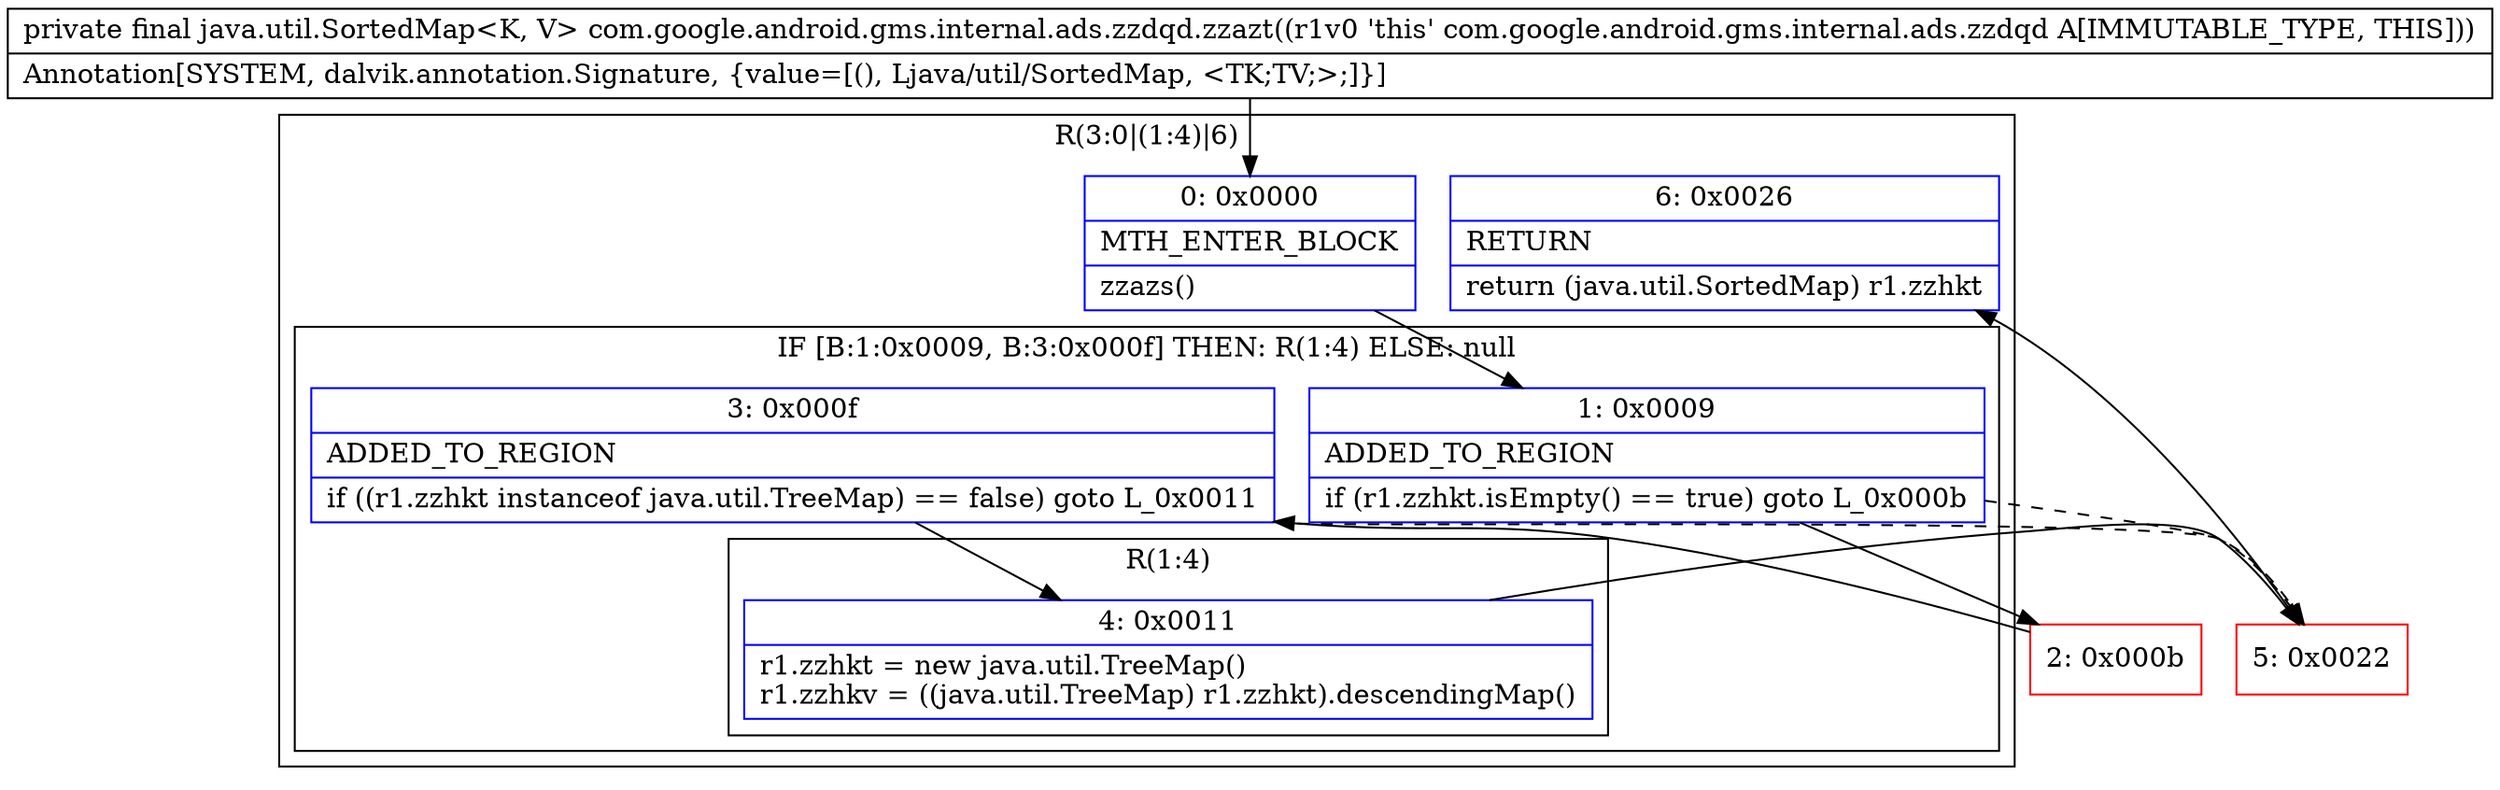 digraph "CFG forcom.google.android.gms.internal.ads.zzdqd.zzazt()Ljava\/util\/SortedMap;" {
subgraph cluster_Region_641919510 {
label = "R(3:0|(1:4)|6)";
node [shape=record,color=blue];
Node_0 [shape=record,label="{0\:\ 0x0000|MTH_ENTER_BLOCK\l|zzazs()\l}"];
subgraph cluster_IfRegion_365644798 {
label = "IF [B:1:0x0009, B:3:0x000f] THEN: R(1:4) ELSE: null";
node [shape=record,color=blue];
Node_1 [shape=record,label="{1\:\ 0x0009|ADDED_TO_REGION\l|if (r1.zzhkt.isEmpty() == true) goto L_0x000b\l}"];
Node_3 [shape=record,label="{3\:\ 0x000f|ADDED_TO_REGION\l|if ((r1.zzhkt instanceof java.util.TreeMap) == false) goto L_0x0011\l}"];
subgraph cluster_Region_2097309034 {
label = "R(1:4)";
node [shape=record,color=blue];
Node_4 [shape=record,label="{4\:\ 0x0011|r1.zzhkt = new java.util.TreeMap()\lr1.zzhkv = ((java.util.TreeMap) r1.zzhkt).descendingMap()\l}"];
}
}
Node_6 [shape=record,label="{6\:\ 0x0026|RETURN\l|return (java.util.SortedMap) r1.zzhkt\l}"];
}
Node_2 [shape=record,color=red,label="{2\:\ 0x000b}"];
Node_5 [shape=record,color=red,label="{5\:\ 0x0022}"];
MethodNode[shape=record,label="{private final java.util.SortedMap\<K, V\> com.google.android.gms.internal.ads.zzdqd.zzazt((r1v0 'this' com.google.android.gms.internal.ads.zzdqd A[IMMUTABLE_TYPE, THIS]))  | Annotation[SYSTEM, dalvik.annotation.Signature, \{value=[(), Ljava\/util\/SortedMap, \<TK;TV;\>;]\}]\l}"];
MethodNode -> Node_0;
Node_0 -> Node_1;
Node_1 -> Node_2;
Node_1 -> Node_5[style=dashed];
Node_3 -> Node_4;
Node_3 -> Node_5[style=dashed];
Node_4 -> Node_5;
Node_2 -> Node_3;
Node_5 -> Node_6;
}

